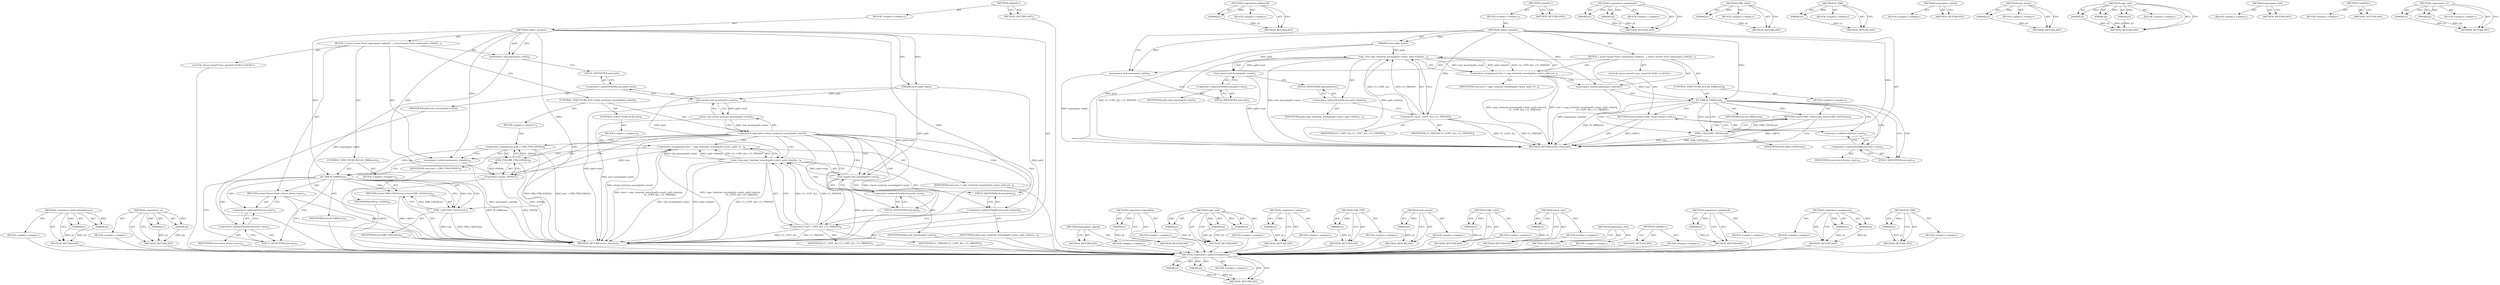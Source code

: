 digraph "IS_ERR" {
vulnerable_78 [label=<(METHOD,&lt;operator&gt;.indirectFieldAccess)>];
vulnerable_79 [label=<(PARAM,p1)>];
vulnerable_80 [label=<(PARAM,p2)>];
vulnerable_81 [label=<(BLOCK,&lt;empty&gt;,&lt;empty&gt;)>];
vulnerable_82 [label=<(METHOD_RETURN,ANY)>];
vulnerable_99 [label=<(METHOD,&lt;operator&gt;.addressOf)>];
vulnerable_100 [label=<(PARAM,p1)>];
vulnerable_101 [label=<(BLOCK,&lt;empty&gt;,&lt;empty&gt;)>];
vulnerable_102 [label=<(METHOD_RETURN,ANY)>];
vulnerable_6 [label=<(METHOD,&lt;global&gt;)<SUB>1</SUB>>];
vulnerable_7 [label=<(BLOCK,&lt;empty&gt;,&lt;empty&gt;)<SUB>1</SUB>>];
vulnerable_8 [label=<(METHOD,collect_mounts)<SUB>1</SUB>>];
vulnerable_9 [label=<(PARAM,struct path *path)<SUB>1</SUB>>];
vulnerable_10 [label=<(BLOCK,{
 	struct mount *tree;
 	namespace_lock();
	tr...,{
 	struct mount *tree;
 	namespace_lock();
	tr...)<SUB>2</SUB>>];
vulnerable_11 [label="<(LOCAL,struct mount* tree: mount*)<SUB>3</SUB>>"];
vulnerable_12 [label=<(namespace_lock,namespace_lock())<SUB>4</SUB>>];
vulnerable_13 [label=<(&lt;operator&gt;.assignment,tree = copy_tree(real_mount(path-&gt;mnt), path-&gt;d...)<SUB>5</SUB>>];
vulnerable_14 [label=<(IDENTIFIER,tree,tree = copy_tree(real_mount(path-&gt;mnt), path-&gt;d...)<SUB>5</SUB>>];
vulnerable_15 [label=<(copy_tree,copy_tree(real_mount(path-&gt;mnt), path-&gt;dentry,
...)<SUB>5</SUB>>];
vulnerable_16 [label=<(real_mount,real_mount(path-&gt;mnt))<SUB>5</SUB>>];
vulnerable_17 [label=<(&lt;operator&gt;.indirectFieldAccess,path-&gt;mnt)<SUB>5</SUB>>];
vulnerable_18 [label=<(IDENTIFIER,path,real_mount(path-&gt;mnt))<SUB>5</SUB>>];
vulnerable_19 [label=<(FIELD_IDENTIFIER,mnt,mnt)<SUB>5</SUB>>];
vulnerable_20 [label=<(&lt;operator&gt;.indirectFieldAccess,path-&gt;dentry)<SUB>5</SUB>>];
vulnerable_21 [label=<(IDENTIFIER,path,copy_tree(real_mount(path-&gt;mnt), path-&gt;dentry,
...)<SUB>5</SUB>>];
vulnerable_22 [label=<(FIELD_IDENTIFIER,dentry,dentry)<SUB>5</SUB>>];
vulnerable_23 [label=<(&lt;operator&gt;.or,CL_COPY_ALL | CL_PRIVATE)<SUB>6</SUB>>];
vulnerable_24 [label=<(IDENTIFIER,CL_COPY_ALL,CL_COPY_ALL | CL_PRIVATE)<SUB>6</SUB>>];
vulnerable_25 [label=<(IDENTIFIER,CL_PRIVATE,CL_COPY_ALL | CL_PRIVATE)<SUB>6</SUB>>];
vulnerable_26 [label=<(namespace_unlock,namespace_unlock())<SUB>7</SUB>>];
vulnerable_27 [label=<(CONTROL_STRUCTURE,IF,if (IS_ERR(tree)))<SUB>8</SUB>>];
vulnerable_28 [label=<(IS_ERR,IS_ERR(tree))<SUB>8</SUB>>];
vulnerable_29 [label=<(IDENTIFIER,tree,IS_ERR(tree))<SUB>8</SUB>>];
vulnerable_30 [label=<(BLOCK,&lt;empty&gt;,&lt;empty&gt;)<SUB>9</SUB>>];
vulnerable_31 [label=<(RETURN,return ERR_CAST(tree);,return ERR_CAST(tree);)<SUB>9</SUB>>];
vulnerable_32 [label=<(ERR_CAST,ERR_CAST(tree))<SUB>9</SUB>>];
vulnerable_33 [label=<(IDENTIFIER,tree,ERR_CAST(tree))<SUB>9</SUB>>];
vulnerable_34 [label=<(RETURN,return &amp;tree-&gt;mnt;,return &amp;tree-&gt;mnt;)<SUB>10</SUB>>];
vulnerable_35 [label=<(&lt;operator&gt;.addressOf,&amp;tree-&gt;mnt)<SUB>10</SUB>>];
vulnerable_36 [label=<(&lt;operator&gt;.indirectFieldAccess,tree-&gt;mnt)<SUB>10</SUB>>];
vulnerable_37 [label=<(IDENTIFIER,tree,return &amp;tree-&gt;mnt;)<SUB>10</SUB>>];
vulnerable_38 [label=<(FIELD_IDENTIFIER,mnt,mnt)<SUB>10</SUB>>];
vulnerable_39 [label=<(METHOD_RETURN,struct vfsmount)<SUB>1</SUB>>];
vulnerable_41 [label=<(METHOD_RETURN,ANY)<SUB>1</SUB>>];
vulnerable_63 [label=<(METHOD,&lt;operator&gt;.assignment)>];
vulnerable_64 [label=<(PARAM,p1)>];
vulnerable_65 [label=<(PARAM,p2)>];
vulnerable_66 [label=<(BLOCK,&lt;empty&gt;,&lt;empty&gt;)>];
vulnerable_67 [label=<(METHOD_RETURN,ANY)>];
vulnerable_95 [label=<(METHOD,ERR_CAST)>];
vulnerable_96 [label=<(PARAM,p1)>];
vulnerable_97 [label=<(BLOCK,&lt;empty&gt;,&lt;empty&gt;)>];
vulnerable_98 [label=<(METHOD_RETURN,ANY)>];
vulnerable_91 [label=<(METHOD,IS_ERR)>];
vulnerable_92 [label=<(PARAM,p1)>];
vulnerable_93 [label=<(BLOCK,&lt;empty&gt;,&lt;empty&gt;)>];
vulnerable_94 [label=<(METHOD_RETURN,ANY)>];
vulnerable_88 [label=<(METHOD,namespace_unlock)>];
vulnerable_89 [label=<(BLOCK,&lt;empty&gt;,&lt;empty&gt;)>];
vulnerable_90 [label=<(METHOD_RETURN,ANY)>];
vulnerable_74 [label=<(METHOD,real_mount)>];
vulnerable_75 [label=<(PARAM,p1)>];
vulnerable_76 [label=<(BLOCK,&lt;empty&gt;,&lt;empty&gt;)>];
vulnerable_77 [label=<(METHOD_RETURN,ANY)>];
vulnerable_68 [label=<(METHOD,copy_tree)>];
vulnerable_69 [label=<(PARAM,p1)>];
vulnerable_70 [label=<(PARAM,p2)>];
vulnerable_71 [label=<(PARAM,p3)>];
vulnerable_72 [label=<(BLOCK,&lt;empty&gt;,&lt;empty&gt;)>];
vulnerable_73 [label=<(METHOD_RETURN,ANY)>];
vulnerable_60 [label=<(METHOD,namespace_lock)>];
vulnerable_61 [label=<(BLOCK,&lt;empty&gt;,&lt;empty&gt;)>];
vulnerable_62 [label=<(METHOD_RETURN,ANY)>];
vulnerable_54 [label=<(METHOD,&lt;global&gt;)<SUB>1</SUB>>];
vulnerable_55 [label=<(BLOCK,&lt;empty&gt;,&lt;empty&gt;)>];
vulnerable_56 [label=<(METHOD_RETURN,ANY)>];
vulnerable_83 [label=<(METHOD,&lt;operator&gt;.or)>];
vulnerable_84 [label=<(PARAM,p1)>];
vulnerable_85 [label=<(PARAM,p2)>];
vulnerable_86 [label=<(BLOCK,&lt;empty&gt;,&lt;empty&gt;)>];
vulnerable_87 [label=<(METHOD_RETURN,ANY)>];
fixed_90 [label=<(METHOD,&lt;operator&gt;.indirectFieldAccess)>];
fixed_91 [label=<(PARAM,p1)>];
fixed_92 [label=<(PARAM,p2)>];
fixed_93 [label=<(BLOCK,&lt;empty&gt;,&lt;empty&gt;)>];
fixed_94 [label=<(METHOD_RETURN,ANY)>];
fixed_114 [label=<(METHOD,&lt;operator&gt;.or)>];
fixed_115 [label=<(PARAM,p1)>];
fixed_116 [label=<(PARAM,p2)>];
fixed_117 [label=<(BLOCK,&lt;empty&gt;,&lt;empty&gt;)>];
fixed_118 [label=<(METHOD_RETURN,ANY)>];
fixed_6 [label=<(METHOD,&lt;global&gt;)<SUB>1</SUB>>];
fixed_7 [label=<(BLOCK,&lt;empty&gt;,&lt;empty&gt;)<SUB>1</SUB>>];
fixed_8 [label=<(METHOD,collect_mounts)<SUB>1</SUB>>];
fixed_9 [label=<(PARAM,struct path *path)<SUB>1</SUB>>];
fixed_10 [label=<(BLOCK,{
 	struct mount *tree;
 	namespace_lock();
	if...,{
 	struct mount *tree;
 	namespace_lock();
	if...)<SUB>2</SUB>>];
fixed_11 [label="<(LOCAL,struct mount* tree: mount*)<SUB>3</SUB>>"];
fixed_12 [label=<(namespace_lock,namespace_lock())<SUB>4</SUB>>];
fixed_13 [label=<(CONTROL_STRUCTURE,IF,if (!check_mnt(real_mount(path-&gt;mnt))))<SUB>5</SUB>>];
fixed_14 [label=<(&lt;operator&gt;.logicalNot,!check_mnt(real_mount(path-&gt;mnt)))<SUB>5</SUB>>];
fixed_15 [label=<(check_mnt,check_mnt(real_mount(path-&gt;mnt)))<SUB>5</SUB>>];
fixed_16 [label=<(real_mount,real_mount(path-&gt;mnt))<SUB>5</SUB>>];
fixed_17 [label=<(&lt;operator&gt;.indirectFieldAccess,path-&gt;mnt)<SUB>5</SUB>>];
fixed_18 [label=<(IDENTIFIER,path,real_mount(path-&gt;mnt))<SUB>5</SUB>>];
fixed_19 [label=<(FIELD_IDENTIFIER,mnt,mnt)<SUB>5</SUB>>];
fixed_20 [label=<(BLOCK,&lt;empty&gt;,&lt;empty&gt;)<SUB>6</SUB>>];
fixed_21 [label=<(&lt;operator&gt;.assignment,tree = ERR_PTR(-EINVAL))<SUB>6</SUB>>];
fixed_22 [label=<(IDENTIFIER,tree,tree = ERR_PTR(-EINVAL))<SUB>6</SUB>>];
fixed_23 [label=<(ERR_PTR,ERR_PTR(-EINVAL))<SUB>6</SUB>>];
fixed_24 [label=<(&lt;operator&gt;.minus,-EINVAL)<SUB>6</SUB>>];
fixed_25 [label=<(IDENTIFIER,EINVAL,-EINVAL)<SUB>6</SUB>>];
fixed_26 [label=<(CONTROL_STRUCTURE,ELSE,else)<SUB>8</SUB>>];
fixed_27 [label=<(BLOCK,&lt;empty&gt;,&lt;empty&gt;)<SUB>8</SUB>>];
fixed_28 [label=<(&lt;operator&gt;.assignment,tree = copy_tree(real_mount(path-&gt;mnt), path-&gt;d...)<SUB>8</SUB>>];
fixed_29 [label=<(IDENTIFIER,tree,tree = copy_tree(real_mount(path-&gt;mnt), path-&gt;d...)<SUB>8</SUB>>];
fixed_30 [label=<(copy_tree,copy_tree(real_mount(path-&gt;mnt), path-&gt;dentry,
...)<SUB>8</SUB>>];
fixed_31 [label=<(real_mount,real_mount(path-&gt;mnt))<SUB>8</SUB>>];
fixed_32 [label=<(&lt;operator&gt;.indirectFieldAccess,path-&gt;mnt)<SUB>8</SUB>>];
fixed_33 [label=<(IDENTIFIER,path,real_mount(path-&gt;mnt))<SUB>8</SUB>>];
fixed_34 [label=<(FIELD_IDENTIFIER,mnt,mnt)<SUB>8</SUB>>];
fixed_35 [label=<(&lt;operator&gt;.indirectFieldAccess,path-&gt;dentry)<SUB>8</SUB>>];
fixed_36 [label=<(IDENTIFIER,path,copy_tree(real_mount(path-&gt;mnt), path-&gt;dentry,
...)<SUB>8</SUB>>];
fixed_37 [label=<(FIELD_IDENTIFIER,dentry,dentry)<SUB>8</SUB>>];
fixed_38 [label=<(&lt;operator&gt;.or,CL_COPY_ALL | CL_PRIVATE)<SUB>9</SUB>>];
fixed_39 [label=<(IDENTIFIER,CL_COPY_ALL,CL_COPY_ALL | CL_PRIVATE)<SUB>9</SUB>>];
fixed_40 [label=<(IDENTIFIER,CL_PRIVATE,CL_COPY_ALL | CL_PRIVATE)<SUB>9</SUB>>];
fixed_41 [label=<(namespace_unlock,namespace_unlock())<SUB>10</SUB>>];
fixed_42 [label=<(CONTROL_STRUCTURE,IF,if (IS_ERR(tree)))<SUB>11</SUB>>];
fixed_43 [label=<(IS_ERR,IS_ERR(tree))<SUB>11</SUB>>];
fixed_44 [label=<(IDENTIFIER,tree,IS_ERR(tree))<SUB>11</SUB>>];
fixed_45 [label=<(BLOCK,&lt;empty&gt;,&lt;empty&gt;)<SUB>12</SUB>>];
fixed_46 [label=<(RETURN,return ERR_CAST(tree);,return ERR_CAST(tree);)<SUB>12</SUB>>];
fixed_47 [label=<(ERR_CAST,ERR_CAST(tree))<SUB>12</SUB>>];
fixed_48 [label=<(IDENTIFIER,tree,ERR_CAST(tree))<SUB>12</SUB>>];
fixed_49 [label=<(RETURN,return &amp;tree-&gt;mnt;,return &amp;tree-&gt;mnt;)<SUB>13</SUB>>];
fixed_50 [label=<(&lt;operator&gt;.addressOf,&amp;tree-&gt;mnt)<SUB>13</SUB>>];
fixed_51 [label=<(&lt;operator&gt;.indirectFieldAccess,tree-&gt;mnt)<SUB>13</SUB>>];
fixed_52 [label=<(IDENTIFIER,tree,return &amp;tree-&gt;mnt;)<SUB>13</SUB>>];
fixed_53 [label=<(FIELD_IDENTIFIER,mnt,mnt)<SUB>13</SUB>>];
fixed_54 [label=<(METHOD_RETURN,struct vfsmount)<SUB>1</SUB>>];
fixed_56 [label=<(METHOD_RETURN,ANY)<SUB>1</SUB>>];
fixed_119 [label=<(METHOD,namespace_unlock)>];
fixed_120 [label=<(BLOCK,&lt;empty&gt;,&lt;empty&gt;)>];
fixed_121 [label=<(METHOD_RETURN,ANY)>];
fixed_78 [label=<(METHOD,&lt;operator&gt;.logicalNot)>];
fixed_79 [label=<(PARAM,p1)>];
fixed_80 [label=<(BLOCK,&lt;empty&gt;,&lt;empty&gt;)>];
fixed_81 [label=<(METHOD_RETURN,ANY)>];
fixed_108 [label=<(METHOD,copy_tree)>];
fixed_109 [label=<(PARAM,p1)>];
fixed_110 [label=<(PARAM,p2)>];
fixed_111 [label=<(PARAM,p3)>];
fixed_112 [label=<(BLOCK,&lt;empty&gt;,&lt;empty&gt;)>];
fixed_113 [label=<(METHOD_RETURN,ANY)>];
fixed_104 [label=<(METHOD,&lt;operator&gt;.minus)>];
fixed_105 [label=<(PARAM,p1)>];
fixed_106 [label=<(BLOCK,&lt;empty&gt;,&lt;empty&gt;)>];
fixed_107 [label=<(METHOD_RETURN,ANY)>];
fixed_100 [label=<(METHOD,ERR_PTR)>];
fixed_101 [label=<(PARAM,p1)>];
fixed_102 [label=<(BLOCK,&lt;empty&gt;,&lt;empty&gt;)>];
fixed_103 [label=<(METHOD_RETURN,ANY)>];
fixed_86 [label=<(METHOD,real_mount)>];
fixed_87 [label=<(PARAM,p1)>];
fixed_88 [label=<(BLOCK,&lt;empty&gt;,&lt;empty&gt;)>];
fixed_89 [label=<(METHOD_RETURN,ANY)>];
fixed_126 [label=<(METHOD,ERR_CAST)>];
fixed_127 [label=<(PARAM,p1)>];
fixed_128 [label=<(BLOCK,&lt;empty&gt;,&lt;empty&gt;)>];
fixed_129 [label=<(METHOD_RETURN,ANY)>];
fixed_82 [label=<(METHOD,check_mnt)>];
fixed_83 [label=<(PARAM,p1)>];
fixed_84 [label=<(BLOCK,&lt;empty&gt;,&lt;empty&gt;)>];
fixed_85 [label=<(METHOD_RETURN,ANY)>];
fixed_75 [label=<(METHOD,namespace_lock)>];
fixed_76 [label=<(BLOCK,&lt;empty&gt;,&lt;empty&gt;)>];
fixed_77 [label=<(METHOD_RETURN,ANY)>];
fixed_69 [label=<(METHOD,&lt;global&gt;)<SUB>1</SUB>>];
fixed_70 [label=<(BLOCK,&lt;empty&gt;,&lt;empty&gt;)>];
fixed_71 [label=<(METHOD_RETURN,ANY)>];
fixed_130 [label=<(METHOD,&lt;operator&gt;.addressOf)>];
fixed_131 [label=<(PARAM,p1)>];
fixed_132 [label=<(BLOCK,&lt;empty&gt;,&lt;empty&gt;)>];
fixed_133 [label=<(METHOD_RETURN,ANY)>];
fixed_95 [label=<(METHOD,&lt;operator&gt;.assignment)>];
fixed_96 [label=<(PARAM,p1)>];
fixed_97 [label=<(PARAM,p2)>];
fixed_98 [label=<(BLOCK,&lt;empty&gt;,&lt;empty&gt;)>];
fixed_99 [label=<(METHOD_RETURN,ANY)>];
fixed_122 [label=<(METHOD,IS_ERR)>];
fixed_123 [label=<(PARAM,p1)>];
fixed_124 [label=<(BLOCK,&lt;empty&gt;,&lt;empty&gt;)>];
fixed_125 [label=<(METHOD_RETURN,ANY)>];
vulnerable_78 -> vulnerable_79  [key=0, label="AST: "];
vulnerable_78 -> vulnerable_79  [key=1, label="DDG: "];
vulnerable_78 -> vulnerable_81  [key=0, label="AST: "];
vulnerable_78 -> vulnerable_80  [key=0, label="AST: "];
vulnerable_78 -> vulnerable_80  [key=1, label="DDG: "];
vulnerable_78 -> vulnerable_82  [key=0, label="AST: "];
vulnerable_78 -> vulnerable_82  [key=1, label="CFG: "];
vulnerable_79 -> vulnerable_82  [key=0, label="DDG: p1"];
vulnerable_80 -> vulnerable_82  [key=0, label="DDG: p2"];
vulnerable_99 -> vulnerable_100  [key=0, label="AST: "];
vulnerable_99 -> vulnerable_100  [key=1, label="DDG: "];
vulnerable_99 -> vulnerable_101  [key=0, label="AST: "];
vulnerable_99 -> vulnerable_102  [key=0, label="AST: "];
vulnerable_99 -> vulnerable_102  [key=1, label="CFG: "];
vulnerable_100 -> vulnerable_102  [key=0, label="DDG: p1"];
vulnerable_6 -> vulnerable_7  [key=0, label="AST: "];
vulnerable_6 -> vulnerable_41  [key=0, label="AST: "];
vulnerable_6 -> vulnerable_41  [key=1, label="CFG: "];
vulnerable_7 -> vulnerable_8  [key=0, label="AST: "];
vulnerable_8 -> vulnerable_9  [key=0, label="AST: "];
vulnerable_8 -> vulnerable_9  [key=1, label="DDG: "];
vulnerable_8 -> vulnerable_10  [key=0, label="AST: "];
vulnerable_8 -> vulnerable_39  [key=0, label="AST: "];
vulnerable_8 -> vulnerable_12  [key=0, label="CFG: "];
vulnerable_8 -> vulnerable_12  [key=1, label="DDG: "];
vulnerable_8 -> vulnerable_26  [key=0, label="DDG: "];
vulnerable_8 -> vulnerable_28  [key=0, label="DDG: "];
vulnerable_8 -> vulnerable_23  [key=0, label="DDG: "];
vulnerable_8 -> vulnerable_32  [key=0, label="DDG: "];
vulnerable_9 -> vulnerable_39  [key=0, label="DDG: path"];
vulnerable_9 -> vulnerable_15  [key=0, label="DDG: path"];
vulnerable_9 -> vulnerable_16  [key=0, label="DDG: path"];
vulnerable_10 -> vulnerable_11  [key=0, label="AST: "];
vulnerable_10 -> vulnerable_12  [key=0, label="AST: "];
vulnerable_10 -> vulnerable_13  [key=0, label="AST: "];
vulnerable_10 -> vulnerable_26  [key=0, label="AST: "];
vulnerable_10 -> vulnerable_27  [key=0, label="AST: "];
vulnerable_10 -> vulnerable_34  [key=0, label="AST: "];
vulnerable_12 -> vulnerable_19  [key=0, label="CFG: "];
vulnerable_12 -> vulnerable_39  [key=0, label="DDG: namespace_lock()"];
vulnerable_13 -> vulnerable_14  [key=0, label="AST: "];
vulnerable_13 -> vulnerable_15  [key=0, label="AST: "];
vulnerable_13 -> vulnerable_26  [key=0, label="CFG: "];
vulnerable_13 -> vulnerable_39  [key=0, label="DDG: copy_tree(real_mount(path-&gt;mnt), path-&gt;dentry,
			 CL_COPY_ALL | CL_PRIVATE)"];
vulnerable_13 -> vulnerable_39  [key=1, label="DDG: tree = copy_tree(real_mount(path-&gt;mnt), path-&gt;dentry,
			 CL_COPY_ALL | CL_PRIVATE)"];
vulnerable_13 -> vulnerable_28  [key=0, label="DDG: tree"];
vulnerable_15 -> vulnerable_16  [key=0, label="AST: "];
vulnerable_15 -> vulnerable_20  [key=0, label="AST: "];
vulnerable_15 -> vulnerable_23  [key=0, label="AST: "];
vulnerable_15 -> vulnerable_13  [key=0, label="CFG: "];
vulnerable_15 -> vulnerable_13  [key=1, label="DDG: real_mount(path-&gt;mnt)"];
vulnerable_15 -> vulnerable_13  [key=2, label="DDG: path-&gt;dentry"];
vulnerable_15 -> vulnerable_13  [key=3, label="DDG: CL_COPY_ALL | CL_PRIVATE"];
vulnerable_15 -> vulnerable_39  [key=0, label="DDG: real_mount(path-&gt;mnt)"];
vulnerable_15 -> vulnerable_39  [key=1, label="DDG: path-&gt;dentry"];
vulnerable_15 -> vulnerable_39  [key=2, label="DDG: CL_COPY_ALL | CL_PRIVATE"];
vulnerable_16 -> vulnerable_17  [key=0, label="AST: "];
vulnerable_16 -> vulnerable_22  [key=0, label="CFG: "];
vulnerable_16 -> vulnerable_39  [key=0, label="DDG: path-&gt;mnt"];
vulnerable_16 -> vulnerable_15  [key=0, label="DDG: path-&gt;mnt"];
vulnerable_17 -> vulnerable_18  [key=0, label="AST: "];
vulnerable_17 -> vulnerable_19  [key=0, label="AST: "];
vulnerable_17 -> vulnerable_16  [key=0, label="CFG: "];
vulnerable_19 -> vulnerable_17  [key=0, label="CFG: "];
vulnerable_20 -> vulnerable_21  [key=0, label="AST: "];
vulnerable_20 -> vulnerable_22  [key=0, label="AST: "];
vulnerable_20 -> vulnerable_23  [key=0, label="CFG: "];
vulnerable_22 -> vulnerable_20  [key=0, label="CFG: "];
vulnerable_23 -> vulnerable_24  [key=0, label="AST: "];
vulnerable_23 -> vulnerable_25  [key=0, label="AST: "];
vulnerable_23 -> vulnerable_15  [key=0, label="CFG: "];
vulnerable_23 -> vulnerable_15  [key=1, label="DDG: CL_COPY_ALL"];
vulnerable_23 -> vulnerable_15  [key=2, label="DDG: CL_PRIVATE"];
vulnerable_23 -> vulnerable_39  [key=0, label="DDG: CL_COPY_ALL"];
vulnerable_23 -> vulnerable_39  [key=1, label="DDG: CL_PRIVATE"];
vulnerable_26 -> vulnerable_28  [key=0, label="CFG: "];
vulnerable_26 -> vulnerable_39  [key=0, label="DDG: namespace_unlock()"];
vulnerable_27 -> vulnerable_28  [key=0, label="AST: "];
vulnerable_27 -> vulnerable_30  [key=0, label="AST: "];
vulnerable_28 -> vulnerable_29  [key=0, label="AST: "];
vulnerable_28 -> vulnerable_32  [key=0, label="CFG: "];
vulnerable_28 -> vulnerable_32  [key=1, label="DDG: tree"];
vulnerable_28 -> vulnerable_32  [key=2, label="CDG: "];
vulnerable_28 -> vulnerable_38  [key=0, label="CFG: "];
vulnerable_28 -> vulnerable_38  [key=1, label="CDG: "];
vulnerable_28 -> vulnerable_39  [key=0, label="DDG: IS_ERR(tree)"];
vulnerable_28 -> vulnerable_34  [key=0, label="CDG: "];
vulnerable_28 -> vulnerable_36  [key=0, label="CDG: "];
vulnerable_28 -> vulnerable_35  [key=0, label="CDG: "];
vulnerable_28 -> vulnerable_31  [key=0, label="CDG: "];
vulnerable_30 -> vulnerable_31  [key=0, label="AST: "];
vulnerable_31 -> vulnerable_32  [key=0, label="AST: "];
vulnerable_31 -> vulnerable_39  [key=0, label="CFG: "];
vulnerable_31 -> vulnerable_39  [key=1, label="DDG: &lt;RET&gt;"];
vulnerable_32 -> vulnerable_33  [key=0, label="AST: "];
vulnerable_32 -> vulnerable_31  [key=0, label="CFG: "];
vulnerable_32 -> vulnerable_31  [key=1, label="DDG: ERR_CAST(tree)"];
vulnerable_32 -> vulnerable_39  [key=0, label="DDG: tree"];
vulnerable_32 -> vulnerable_39  [key=1, label="DDG: ERR_CAST(tree)"];
vulnerable_34 -> vulnerable_35  [key=0, label="AST: "];
vulnerable_34 -> vulnerable_39  [key=0, label="CFG: "];
vulnerable_34 -> vulnerable_39  [key=1, label="DDG: &lt;RET&gt;"];
vulnerable_35 -> vulnerable_36  [key=0, label="AST: "];
vulnerable_35 -> vulnerable_34  [key=0, label="CFG: "];
vulnerable_36 -> vulnerable_37  [key=0, label="AST: "];
vulnerable_36 -> vulnerable_38  [key=0, label="AST: "];
vulnerable_36 -> vulnerable_35  [key=0, label="CFG: "];
vulnerable_38 -> vulnerable_36  [key=0, label="CFG: "];
vulnerable_63 -> vulnerable_64  [key=0, label="AST: "];
vulnerable_63 -> vulnerable_64  [key=1, label="DDG: "];
vulnerable_63 -> vulnerable_66  [key=0, label="AST: "];
vulnerable_63 -> vulnerable_65  [key=0, label="AST: "];
vulnerable_63 -> vulnerable_65  [key=1, label="DDG: "];
vulnerable_63 -> vulnerable_67  [key=0, label="AST: "];
vulnerable_63 -> vulnerable_67  [key=1, label="CFG: "];
vulnerable_64 -> vulnerable_67  [key=0, label="DDG: p1"];
vulnerable_65 -> vulnerable_67  [key=0, label="DDG: p2"];
vulnerable_95 -> vulnerable_96  [key=0, label="AST: "];
vulnerable_95 -> vulnerable_96  [key=1, label="DDG: "];
vulnerable_95 -> vulnerable_97  [key=0, label="AST: "];
vulnerable_95 -> vulnerable_98  [key=0, label="AST: "];
vulnerable_95 -> vulnerable_98  [key=1, label="CFG: "];
vulnerable_96 -> vulnerable_98  [key=0, label="DDG: p1"];
vulnerable_91 -> vulnerable_92  [key=0, label="AST: "];
vulnerable_91 -> vulnerable_92  [key=1, label="DDG: "];
vulnerable_91 -> vulnerable_93  [key=0, label="AST: "];
vulnerable_91 -> vulnerable_94  [key=0, label="AST: "];
vulnerable_91 -> vulnerable_94  [key=1, label="CFG: "];
vulnerable_92 -> vulnerable_94  [key=0, label="DDG: p1"];
vulnerable_88 -> vulnerable_89  [key=0, label="AST: "];
vulnerable_88 -> vulnerable_90  [key=0, label="AST: "];
vulnerable_88 -> vulnerable_90  [key=1, label="CFG: "];
vulnerable_74 -> vulnerable_75  [key=0, label="AST: "];
vulnerable_74 -> vulnerable_75  [key=1, label="DDG: "];
vulnerable_74 -> vulnerable_76  [key=0, label="AST: "];
vulnerable_74 -> vulnerable_77  [key=0, label="AST: "];
vulnerable_74 -> vulnerable_77  [key=1, label="CFG: "];
vulnerable_75 -> vulnerable_77  [key=0, label="DDG: p1"];
vulnerable_68 -> vulnerable_69  [key=0, label="AST: "];
vulnerable_68 -> vulnerable_69  [key=1, label="DDG: "];
vulnerable_68 -> vulnerable_72  [key=0, label="AST: "];
vulnerable_68 -> vulnerable_70  [key=0, label="AST: "];
vulnerable_68 -> vulnerable_70  [key=1, label="DDG: "];
vulnerable_68 -> vulnerable_73  [key=0, label="AST: "];
vulnerable_68 -> vulnerable_73  [key=1, label="CFG: "];
vulnerable_68 -> vulnerable_71  [key=0, label="AST: "];
vulnerable_68 -> vulnerable_71  [key=1, label="DDG: "];
vulnerable_69 -> vulnerable_73  [key=0, label="DDG: p1"];
vulnerable_70 -> vulnerable_73  [key=0, label="DDG: p2"];
vulnerable_71 -> vulnerable_73  [key=0, label="DDG: p3"];
vulnerable_60 -> vulnerable_61  [key=0, label="AST: "];
vulnerable_60 -> vulnerable_62  [key=0, label="AST: "];
vulnerable_60 -> vulnerable_62  [key=1, label="CFG: "];
vulnerable_54 -> vulnerable_55  [key=0, label="AST: "];
vulnerable_54 -> vulnerable_56  [key=0, label="AST: "];
vulnerable_54 -> vulnerable_56  [key=1, label="CFG: "];
vulnerable_83 -> vulnerable_84  [key=0, label="AST: "];
vulnerable_83 -> vulnerable_84  [key=1, label="DDG: "];
vulnerable_83 -> vulnerable_86  [key=0, label="AST: "];
vulnerable_83 -> vulnerable_85  [key=0, label="AST: "];
vulnerable_83 -> vulnerable_85  [key=1, label="DDG: "];
vulnerable_83 -> vulnerable_87  [key=0, label="AST: "];
vulnerable_83 -> vulnerable_87  [key=1, label="CFG: "];
vulnerable_84 -> vulnerable_87  [key=0, label="DDG: p1"];
vulnerable_85 -> vulnerable_87  [key=0, label="DDG: p2"];
fixed_90 -> fixed_91  [key=0, label="AST: "];
fixed_90 -> fixed_91  [key=1, label="DDG: "];
fixed_90 -> fixed_93  [key=0, label="AST: "];
fixed_90 -> fixed_92  [key=0, label="AST: "];
fixed_90 -> fixed_92  [key=1, label="DDG: "];
fixed_90 -> fixed_94  [key=0, label="AST: "];
fixed_90 -> fixed_94  [key=1, label="CFG: "];
fixed_91 -> fixed_94  [key=0, label="DDG: p1"];
fixed_92 -> fixed_94  [key=0, label="DDG: p2"];
fixed_93 -> vulnerable_78  [key=0];
fixed_94 -> vulnerable_78  [key=0];
fixed_114 -> fixed_115  [key=0, label="AST: "];
fixed_114 -> fixed_115  [key=1, label="DDG: "];
fixed_114 -> fixed_117  [key=0, label="AST: "];
fixed_114 -> fixed_116  [key=0, label="AST: "];
fixed_114 -> fixed_116  [key=1, label="DDG: "];
fixed_114 -> fixed_118  [key=0, label="AST: "];
fixed_114 -> fixed_118  [key=1, label="CFG: "];
fixed_115 -> fixed_118  [key=0, label="DDG: p1"];
fixed_116 -> fixed_118  [key=0, label="DDG: p2"];
fixed_117 -> vulnerable_78  [key=0];
fixed_118 -> vulnerable_78  [key=0];
fixed_6 -> fixed_7  [key=0, label="AST: "];
fixed_6 -> fixed_56  [key=0, label="AST: "];
fixed_6 -> fixed_56  [key=1, label="CFG: "];
fixed_7 -> fixed_8  [key=0, label="AST: "];
fixed_8 -> fixed_9  [key=0, label="AST: "];
fixed_8 -> fixed_9  [key=1, label="DDG: "];
fixed_8 -> fixed_10  [key=0, label="AST: "];
fixed_8 -> fixed_54  [key=0, label="AST: "];
fixed_8 -> fixed_12  [key=0, label="CFG: "];
fixed_8 -> fixed_12  [key=1, label="DDG: "];
fixed_8 -> fixed_41  [key=0, label="DDG: "];
fixed_8 -> fixed_43  [key=0, label="DDG: "];
fixed_8 -> fixed_47  [key=0, label="DDG: "];
fixed_8 -> fixed_24  [key=0, label="DDG: "];
fixed_8 -> fixed_38  [key=0, label="DDG: "];
fixed_9 -> fixed_54  [key=0, label="DDG: path"];
fixed_9 -> fixed_16  [key=0, label="DDG: path"];
fixed_9 -> fixed_30  [key=0, label="DDG: path"];
fixed_9 -> fixed_31  [key=0, label="DDG: path"];
fixed_10 -> fixed_11  [key=0, label="AST: "];
fixed_10 -> fixed_12  [key=0, label="AST: "];
fixed_10 -> fixed_13  [key=0, label="AST: "];
fixed_10 -> fixed_41  [key=0, label="AST: "];
fixed_10 -> fixed_42  [key=0, label="AST: "];
fixed_10 -> fixed_49  [key=0, label="AST: "];
fixed_11 -> vulnerable_78  [key=0];
fixed_12 -> fixed_19  [key=0, label="CFG: "];
fixed_12 -> fixed_54  [key=0, label="DDG: namespace_lock()"];
fixed_13 -> fixed_14  [key=0, label="AST: "];
fixed_13 -> fixed_20  [key=0, label="AST: "];
fixed_13 -> fixed_26  [key=0, label="AST: "];
fixed_14 -> fixed_15  [key=0, label="AST: "];
fixed_14 -> fixed_24  [key=0, label="CFG: "];
fixed_14 -> fixed_24  [key=1, label="CDG: "];
fixed_14 -> fixed_34  [key=0, label="CFG: "];
fixed_14 -> fixed_34  [key=1, label="CDG: "];
fixed_14 -> fixed_54  [key=0, label="DDG: check_mnt(real_mount(path-&gt;mnt))"];
fixed_14 -> fixed_54  [key=1, label="DDG: !check_mnt(real_mount(path-&gt;mnt))"];
fixed_14 -> fixed_30  [key=0, label="CDG: "];
fixed_14 -> fixed_21  [key=0, label="CDG: "];
fixed_14 -> fixed_32  [key=0, label="CDG: "];
fixed_14 -> fixed_23  [key=0, label="CDG: "];
fixed_14 -> fixed_28  [key=0, label="CDG: "];
fixed_14 -> fixed_37  [key=0, label="CDG: "];
fixed_14 -> fixed_38  [key=0, label="CDG: "];
fixed_14 -> fixed_35  [key=0, label="CDG: "];
fixed_14 -> fixed_31  [key=0, label="CDG: "];
fixed_15 -> fixed_16  [key=0, label="AST: "];
fixed_15 -> fixed_14  [key=0, label="CFG: "];
fixed_15 -> fixed_14  [key=1, label="DDG: real_mount(path-&gt;mnt)"];
fixed_15 -> fixed_54  [key=0, label="DDG: real_mount(path-&gt;mnt)"];
fixed_16 -> fixed_17  [key=0, label="AST: "];
fixed_16 -> fixed_15  [key=0, label="CFG: "];
fixed_16 -> fixed_15  [key=1, label="DDG: path-&gt;mnt"];
fixed_16 -> fixed_54  [key=0, label="DDG: path-&gt;mnt"];
fixed_16 -> fixed_31  [key=0, label="DDG: path-&gt;mnt"];
fixed_17 -> fixed_18  [key=0, label="AST: "];
fixed_17 -> fixed_19  [key=0, label="AST: "];
fixed_17 -> fixed_16  [key=0, label="CFG: "];
fixed_18 -> vulnerable_78  [key=0];
fixed_19 -> fixed_17  [key=0, label="CFG: "];
fixed_20 -> fixed_21  [key=0, label="AST: "];
fixed_21 -> fixed_22  [key=0, label="AST: "];
fixed_21 -> fixed_23  [key=0, label="AST: "];
fixed_21 -> fixed_41  [key=0, label="CFG: "];
fixed_21 -> fixed_54  [key=0, label="DDG: ERR_PTR(-EINVAL)"];
fixed_21 -> fixed_54  [key=1, label="DDG: tree = ERR_PTR(-EINVAL)"];
fixed_21 -> fixed_43  [key=0, label="DDG: tree"];
fixed_22 -> vulnerable_78  [key=0];
fixed_23 -> fixed_24  [key=0, label="AST: "];
fixed_23 -> fixed_21  [key=0, label="CFG: "];
fixed_23 -> fixed_21  [key=1, label="DDG: -EINVAL"];
fixed_23 -> fixed_54  [key=0, label="DDG: -EINVAL"];
fixed_24 -> fixed_25  [key=0, label="AST: "];
fixed_24 -> fixed_23  [key=0, label="CFG: "];
fixed_24 -> fixed_23  [key=1, label="DDG: EINVAL"];
fixed_24 -> fixed_54  [key=0, label="DDG: EINVAL"];
fixed_25 -> vulnerable_78  [key=0];
fixed_26 -> fixed_27  [key=0, label="AST: "];
fixed_27 -> fixed_28  [key=0, label="AST: "];
fixed_28 -> fixed_29  [key=0, label="AST: "];
fixed_28 -> fixed_30  [key=0, label="AST: "];
fixed_28 -> fixed_41  [key=0, label="CFG: "];
fixed_28 -> fixed_54  [key=0, label="DDG: copy_tree(real_mount(path-&gt;mnt), path-&gt;dentry,
				 CL_COPY_ALL | CL_PRIVATE)"];
fixed_28 -> fixed_54  [key=1, label="DDG: tree = copy_tree(real_mount(path-&gt;mnt), path-&gt;dentry,
				 CL_COPY_ALL | CL_PRIVATE)"];
fixed_28 -> fixed_43  [key=0, label="DDG: tree"];
fixed_29 -> vulnerable_78  [key=0];
fixed_30 -> fixed_31  [key=0, label="AST: "];
fixed_30 -> fixed_35  [key=0, label="AST: "];
fixed_30 -> fixed_38  [key=0, label="AST: "];
fixed_30 -> fixed_28  [key=0, label="CFG: "];
fixed_30 -> fixed_28  [key=1, label="DDG: real_mount(path-&gt;mnt)"];
fixed_30 -> fixed_28  [key=2, label="DDG: path-&gt;dentry"];
fixed_30 -> fixed_28  [key=3, label="DDG: CL_COPY_ALL | CL_PRIVATE"];
fixed_30 -> fixed_54  [key=0, label="DDG: real_mount(path-&gt;mnt)"];
fixed_30 -> fixed_54  [key=1, label="DDG: path-&gt;dentry"];
fixed_30 -> fixed_54  [key=2, label="DDG: CL_COPY_ALL | CL_PRIVATE"];
fixed_31 -> fixed_32  [key=0, label="AST: "];
fixed_31 -> fixed_37  [key=0, label="CFG: "];
fixed_31 -> fixed_54  [key=0, label="DDG: path-&gt;mnt"];
fixed_31 -> fixed_30  [key=0, label="DDG: path-&gt;mnt"];
fixed_32 -> fixed_33  [key=0, label="AST: "];
fixed_32 -> fixed_34  [key=0, label="AST: "];
fixed_32 -> fixed_31  [key=0, label="CFG: "];
fixed_33 -> vulnerable_78  [key=0];
fixed_34 -> fixed_32  [key=0, label="CFG: "];
fixed_35 -> fixed_36  [key=0, label="AST: "];
fixed_35 -> fixed_37  [key=0, label="AST: "];
fixed_35 -> fixed_38  [key=0, label="CFG: "];
fixed_36 -> vulnerable_78  [key=0];
fixed_37 -> fixed_35  [key=0, label="CFG: "];
fixed_38 -> fixed_39  [key=0, label="AST: "];
fixed_38 -> fixed_40  [key=0, label="AST: "];
fixed_38 -> fixed_30  [key=0, label="CFG: "];
fixed_38 -> fixed_30  [key=1, label="DDG: CL_COPY_ALL"];
fixed_38 -> fixed_30  [key=2, label="DDG: CL_PRIVATE"];
fixed_38 -> fixed_54  [key=0, label="DDG: CL_COPY_ALL"];
fixed_38 -> fixed_54  [key=1, label="DDG: CL_PRIVATE"];
fixed_39 -> vulnerable_78  [key=0];
fixed_40 -> vulnerable_78  [key=0];
fixed_41 -> fixed_43  [key=0, label="CFG: "];
fixed_41 -> fixed_54  [key=0, label="DDG: namespace_unlock()"];
fixed_42 -> fixed_43  [key=0, label="AST: "];
fixed_42 -> fixed_45  [key=0, label="AST: "];
fixed_43 -> fixed_44  [key=0, label="AST: "];
fixed_43 -> fixed_47  [key=0, label="CFG: "];
fixed_43 -> fixed_47  [key=1, label="DDG: tree"];
fixed_43 -> fixed_47  [key=2, label="CDG: "];
fixed_43 -> fixed_53  [key=0, label="CFG: "];
fixed_43 -> fixed_53  [key=1, label="CDG: "];
fixed_43 -> fixed_54  [key=0, label="DDG: IS_ERR(tree)"];
fixed_43 -> fixed_49  [key=0, label="CDG: "];
fixed_43 -> fixed_51  [key=0, label="CDG: "];
fixed_43 -> fixed_46  [key=0, label="CDG: "];
fixed_43 -> fixed_50  [key=0, label="CDG: "];
fixed_44 -> vulnerable_78  [key=0];
fixed_45 -> fixed_46  [key=0, label="AST: "];
fixed_46 -> fixed_47  [key=0, label="AST: "];
fixed_46 -> fixed_54  [key=0, label="CFG: "];
fixed_46 -> fixed_54  [key=1, label="DDG: &lt;RET&gt;"];
fixed_47 -> fixed_48  [key=0, label="AST: "];
fixed_47 -> fixed_46  [key=0, label="CFG: "];
fixed_47 -> fixed_46  [key=1, label="DDG: ERR_CAST(tree)"];
fixed_47 -> fixed_54  [key=0, label="DDG: tree"];
fixed_47 -> fixed_54  [key=1, label="DDG: ERR_CAST(tree)"];
fixed_48 -> vulnerable_78  [key=0];
fixed_49 -> fixed_50  [key=0, label="AST: "];
fixed_49 -> fixed_54  [key=0, label="CFG: "];
fixed_49 -> fixed_54  [key=1, label="DDG: &lt;RET&gt;"];
fixed_50 -> fixed_51  [key=0, label="AST: "];
fixed_50 -> fixed_49  [key=0, label="CFG: "];
fixed_51 -> fixed_52  [key=0, label="AST: "];
fixed_51 -> fixed_53  [key=0, label="AST: "];
fixed_51 -> fixed_50  [key=0, label="CFG: "];
fixed_52 -> vulnerable_78  [key=0];
fixed_53 -> fixed_51  [key=0, label="CFG: "];
fixed_54 -> vulnerable_78  [key=0];
fixed_56 -> vulnerable_78  [key=0];
fixed_119 -> fixed_120  [key=0, label="AST: "];
fixed_119 -> fixed_121  [key=0, label="AST: "];
fixed_119 -> fixed_121  [key=1, label="CFG: "];
fixed_120 -> vulnerable_78  [key=0];
fixed_121 -> vulnerable_78  [key=0];
fixed_78 -> fixed_79  [key=0, label="AST: "];
fixed_78 -> fixed_79  [key=1, label="DDG: "];
fixed_78 -> fixed_80  [key=0, label="AST: "];
fixed_78 -> fixed_81  [key=0, label="AST: "];
fixed_78 -> fixed_81  [key=1, label="CFG: "];
fixed_79 -> fixed_81  [key=0, label="DDG: p1"];
fixed_80 -> vulnerable_78  [key=0];
fixed_81 -> vulnerable_78  [key=0];
fixed_108 -> fixed_109  [key=0, label="AST: "];
fixed_108 -> fixed_109  [key=1, label="DDG: "];
fixed_108 -> fixed_112  [key=0, label="AST: "];
fixed_108 -> fixed_110  [key=0, label="AST: "];
fixed_108 -> fixed_110  [key=1, label="DDG: "];
fixed_108 -> fixed_113  [key=0, label="AST: "];
fixed_108 -> fixed_113  [key=1, label="CFG: "];
fixed_108 -> fixed_111  [key=0, label="AST: "];
fixed_108 -> fixed_111  [key=1, label="DDG: "];
fixed_109 -> fixed_113  [key=0, label="DDG: p1"];
fixed_110 -> fixed_113  [key=0, label="DDG: p2"];
fixed_111 -> fixed_113  [key=0, label="DDG: p3"];
fixed_112 -> vulnerable_78  [key=0];
fixed_113 -> vulnerable_78  [key=0];
fixed_104 -> fixed_105  [key=0, label="AST: "];
fixed_104 -> fixed_105  [key=1, label="DDG: "];
fixed_104 -> fixed_106  [key=0, label="AST: "];
fixed_104 -> fixed_107  [key=0, label="AST: "];
fixed_104 -> fixed_107  [key=1, label="CFG: "];
fixed_105 -> fixed_107  [key=0, label="DDG: p1"];
fixed_106 -> vulnerable_78  [key=0];
fixed_107 -> vulnerable_78  [key=0];
fixed_100 -> fixed_101  [key=0, label="AST: "];
fixed_100 -> fixed_101  [key=1, label="DDG: "];
fixed_100 -> fixed_102  [key=0, label="AST: "];
fixed_100 -> fixed_103  [key=0, label="AST: "];
fixed_100 -> fixed_103  [key=1, label="CFG: "];
fixed_101 -> fixed_103  [key=0, label="DDG: p1"];
fixed_102 -> vulnerable_78  [key=0];
fixed_103 -> vulnerable_78  [key=0];
fixed_86 -> fixed_87  [key=0, label="AST: "];
fixed_86 -> fixed_87  [key=1, label="DDG: "];
fixed_86 -> fixed_88  [key=0, label="AST: "];
fixed_86 -> fixed_89  [key=0, label="AST: "];
fixed_86 -> fixed_89  [key=1, label="CFG: "];
fixed_87 -> fixed_89  [key=0, label="DDG: p1"];
fixed_88 -> vulnerable_78  [key=0];
fixed_89 -> vulnerable_78  [key=0];
fixed_126 -> fixed_127  [key=0, label="AST: "];
fixed_126 -> fixed_127  [key=1, label="DDG: "];
fixed_126 -> fixed_128  [key=0, label="AST: "];
fixed_126 -> fixed_129  [key=0, label="AST: "];
fixed_126 -> fixed_129  [key=1, label="CFG: "];
fixed_127 -> fixed_129  [key=0, label="DDG: p1"];
fixed_128 -> vulnerable_78  [key=0];
fixed_129 -> vulnerable_78  [key=0];
fixed_82 -> fixed_83  [key=0, label="AST: "];
fixed_82 -> fixed_83  [key=1, label="DDG: "];
fixed_82 -> fixed_84  [key=0, label="AST: "];
fixed_82 -> fixed_85  [key=0, label="AST: "];
fixed_82 -> fixed_85  [key=1, label="CFG: "];
fixed_83 -> fixed_85  [key=0, label="DDG: p1"];
fixed_84 -> vulnerable_78  [key=0];
fixed_85 -> vulnerable_78  [key=0];
fixed_75 -> fixed_76  [key=0, label="AST: "];
fixed_75 -> fixed_77  [key=0, label="AST: "];
fixed_75 -> fixed_77  [key=1, label="CFG: "];
fixed_76 -> vulnerable_78  [key=0];
fixed_77 -> vulnerable_78  [key=0];
fixed_69 -> fixed_70  [key=0, label="AST: "];
fixed_69 -> fixed_71  [key=0, label="AST: "];
fixed_69 -> fixed_71  [key=1, label="CFG: "];
fixed_70 -> vulnerable_78  [key=0];
fixed_71 -> vulnerable_78  [key=0];
fixed_130 -> fixed_131  [key=0, label="AST: "];
fixed_130 -> fixed_131  [key=1, label="DDG: "];
fixed_130 -> fixed_132  [key=0, label="AST: "];
fixed_130 -> fixed_133  [key=0, label="AST: "];
fixed_130 -> fixed_133  [key=1, label="CFG: "];
fixed_131 -> fixed_133  [key=0, label="DDG: p1"];
fixed_132 -> vulnerable_78  [key=0];
fixed_133 -> vulnerable_78  [key=0];
fixed_95 -> fixed_96  [key=0, label="AST: "];
fixed_95 -> fixed_96  [key=1, label="DDG: "];
fixed_95 -> fixed_98  [key=0, label="AST: "];
fixed_95 -> fixed_97  [key=0, label="AST: "];
fixed_95 -> fixed_97  [key=1, label="DDG: "];
fixed_95 -> fixed_99  [key=0, label="AST: "];
fixed_95 -> fixed_99  [key=1, label="CFG: "];
fixed_96 -> fixed_99  [key=0, label="DDG: p1"];
fixed_97 -> fixed_99  [key=0, label="DDG: p2"];
fixed_98 -> vulnerable_78  [key=0];
fixed_99 -> vulnerable_78  [key=0];
fixed_122 -> fixed_123  [key=0, label="AST: "];
fixed_122 -> fixed_123  [key=1, label="DDG: "];
fixed_122 -> fixed_124  [key=0, label="AST: "];
fixed_122 -> fixed_125  [key=0, label="AST: "];
fixed_122 -> fixed_125  [key=1, label="CFG: "];
fixed_123 -> fixed_125  [key=0, label="DDG: p1"];
fixed_124 -> vulnerable_78  [key=0];
fixed_125 -> vulnerable_78  [key=0];
}
